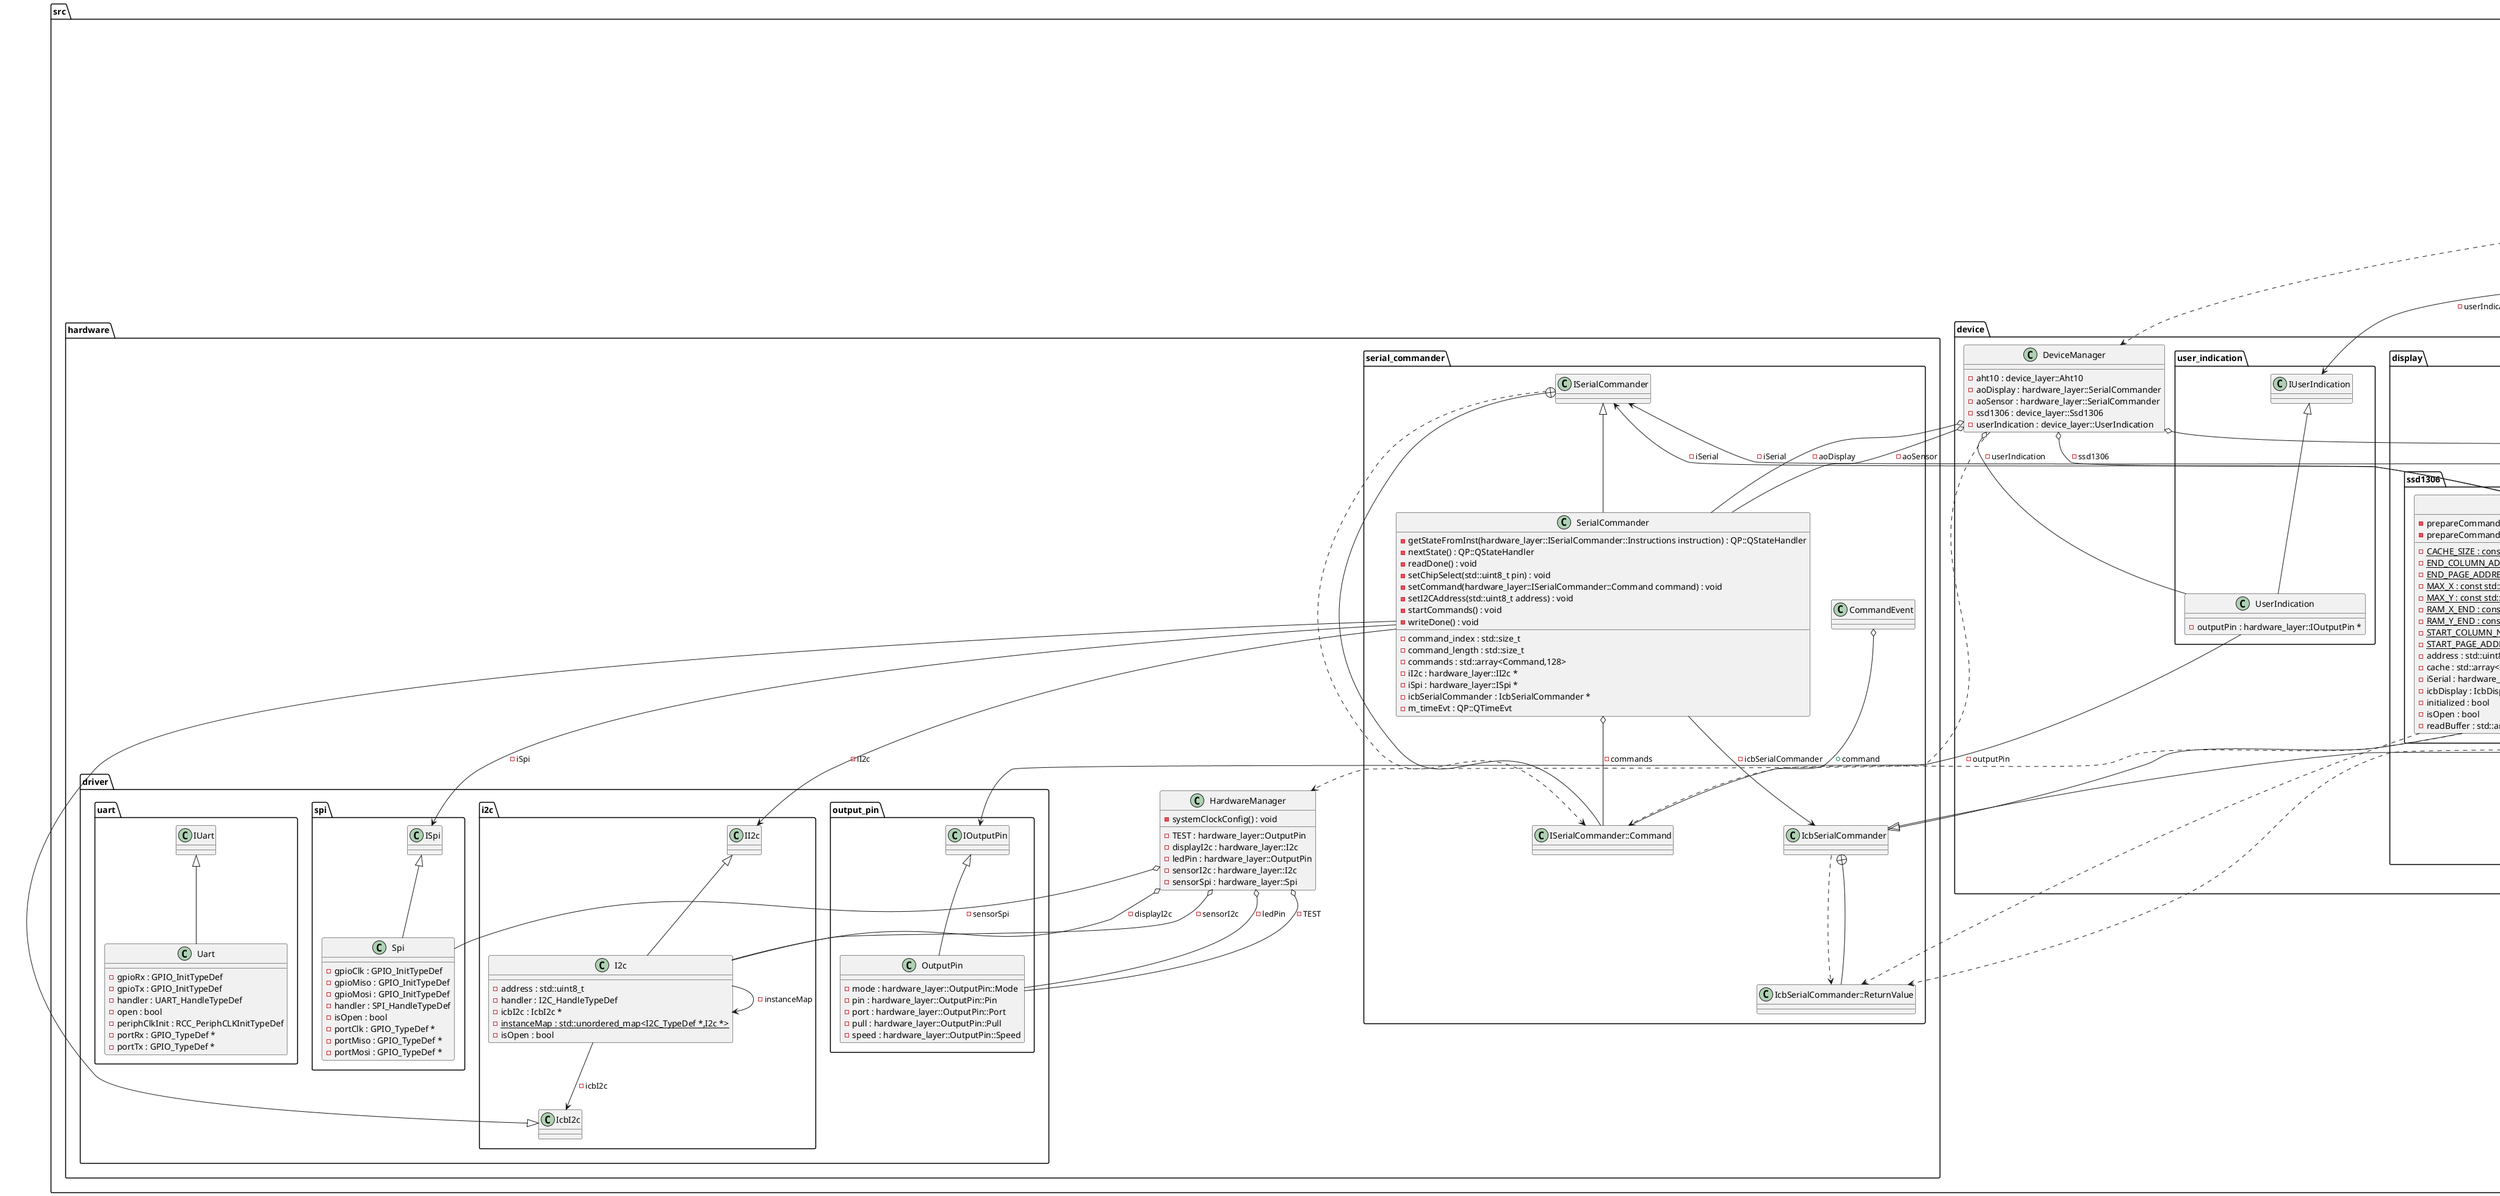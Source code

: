 @startuml
package [src] as C_0011100957978370531577 {
package [device] as C_0006694467202503346707 {
package [user_indication] as C_0007150561736413337987 {
class "IUserIndication" as C_0014917396999637096547
class C_0014917396999637096547 {
__
}
class "UserIndication" as C_0011878340680608868563
class C_0011878340680608868563 {
__
-outputPin : hardware_layer::IOutputPin *
}
}
package [sensors] as C_0008002442099408640964 {
class "ISensor" as C_0009346279371554902746
class C_0009346279371554902746 {
__
}
class "ISensor::SensorData" as C_0011239382349120831495
class C_0011239382349120831495 {
__
}
class "IcbSensor" as C_0005275836689281178162
class C_0005275836689281178162 {
__
}
package [aht10] as C_0000220586222809802987 {
class "Aht10" as C_0005532910924077348494
class C_0005532910924077348494 {
__
-activeInstruction : ISensor::Operation
-address : std::uint8_t
-commandContinuation : device_layer::Aht10::CommandContinuation
-humidity : device_layer::ISensor::SensorData
-iSerial : hardware_layer::ISerialCommander *
-icbSensor : IcbSensor *
-initialized : bool
-isOpen : bool
-temperature : device_layer::ISensor::SensorData
}
class "Aht10::CommandContinuation" as C_0017574253537192038882
class C_0017574253537192038882 {
__
}
}
}
package [display] as C_0015086275916328519314 {
class "IDisplay" as C_0001688748224213787617
class C_0001688748224213787617 {
__
}
class "IDisplay::Color" as C_0002629644745516036601
class C_0002629644745516036601 {
__
}
class "IcbDisplay" as C_0004794764142398018568
class C_0004794764142398018568 {
__
}
package [ssd1306] as C_0001164134272287276534 {
class "Ssd1306" as C_0009753622253334925123
class C_0009753622253334925123 {
-prepareCommand(hardware_layer::ISerialCommander::Command & serial_command, device_layer::Ssd1306::Command device_command, std::uint8_t device_command_manipulator, const std::initializer_list<std::uint8_t> & data) : void
-prepareCommand(hardware_layer::ISerialCommander::Command & serial_command, device_layer::Ssd1306::Command device_command, std::uint8_t device_command_manipulator) : void
__
{static} -CACHE_SIZE : const std::size_t
{static} -END_COLUMN_ADDRESS : const std::size_t
{static} -END_PAGE_ADDRESS : const std::size_t
{static} -MAX_X : const std::size_t
{static} -MAX_Y : const std::size_t
{static} -RAM_X_END : const std::size_t
{static} -RAM_Y_END : const std::size_t
{static} -START_COLUMN_NUMBER : const std::size_t
{static} -START_PAGE_ADDRESS : const std::size_t
-address : std::uint8_t
-cache : std::array<std::uint8_t,CACHE_SIZE + 1>
-iSerial : hardware_layer::ISerialCommander *
-icbDisplay : IcbDisplay *
-initialized : bool
-isOpen : bool
-readBuffer : std::array<std::uint8_t,6>
}
}
}
class "DeviceManager" as C_0013863018875624683104
class C_0013863018875624683104 {
__
-aht10 : device_layer::Aht10
-aoDisplay : hardware_layer::SerialCommander
-aoSensor : hardware_layer::SerialCommander
-ssd1306 : device_layer::Ssd1306
-userIndication : device_layer::UserIndication
}
}
package [application] as C_0007250404570915629403 {
package [blinky] as C_0003089195684290093452 {
class "Blinky" as C_0007883474967757026754
class C_0007883474967757026754 {
__
-m_timeEvt : QP::QTimeEvt
-userIndication : device_layer::IUserIndication *
}
}
package [gui] as C_0004102074582343719711 {
class "GuiLabel" as C_0013702176452719247331
class C_0013702176452719247331 {
__
}
class "IGui" as C_0013636042511666871916
class C_0013636042511666871916 {
__
}
class "Gui" as C_0000948712860644548974
class C_0000948712860644548974 {
-initDone() : void
-printDone() : void
{static} -staticFlushCallback(lv_disp_drv_t * disp_drv, const lv_area_t * area, lv_color_t * color_p) : void
__
-buf_1 : lv_color_t[8192]
-disp_buf : lv_disp_draw_buf_t
-iDisplay : device_layer::IDisplay *
-labelHumidity : lv_obj_t *
-labelTemperature : lv_obj_t *
-labelTitle : lv_obj_t *
-m_timeEvt : QP::QTimeEvt
}
}
package [sensor] as C_0016058708233006242418 {
class "SensorEvent" as C_0017221047164731324295
class C_0017221047164731324295 {
__
}
class "Sensor" as C_0015178894446977333668
class C_0015178894446977333668 {
-initDone() : void
-readDone() : void
__
-iGui : app::IGui *
-iSensor : device_layer::ISensor *
-m_timeEvt : QP::QTimeEvt
}
}
package [startup] as C_0013012395938187449945 {
class "Startup" as C_0008329927423251204232
class C_0008329927423251204232 {
__
}
}
class "ApplicationManager" as C_0013307138085226643557
class C_0013307138085226643557 {
__
-aoBlinky : app::Blinky
-aoGui : app::Gui
-aoSensor : app::Sensor
-aoStartup : app::Startup
}
}
package [hardware] as C_0018294288599492866740 {
package [driver] as C_0010413016684820122153 {
package [output_pin] as C_0007513421075199775033 {
class "IOutputPin" as C_0015574588586859921782
class C_0015574588586859921782 {
__
}
class "OutputPin" as C_0018190368568554910621
class C_0018190368568554910621 {
__
-mode : hardware_layer::OutputPin::Mode
-pin : hardware_layer::OutputPin::Pin
-port : hardware_layer::OutputPin::Port
-pull : hardware_layer::OutputPin::Pull
-speed : hardware_layer::OutputPin::Speed
}
}
package [spi] as C_0006872747968432227899 {
class "ISpi" as C_0016688720395534663797
class C_0016688720395534663797 {
__
}
class "Spi" as C_0011517053732404143824
class C_0011517053732404143824 {
__
-gpioClk : GPIO_InitTypeDef
-gpioMiso : GPIO_InitTypeDef
-gpioMosi : GPIO_InitTypeDef
-handler : SPI_HandleTypeDef
-isOpen : bool
-portClk : GPIO_TypeDef *
-portMiso : GPIO_TypeDef *
-portMosi : GPIO_TypeDef *
}
}
package [uart] as C_0005588286709872427853 {
class "IUart" as C_0004972765147661009650
class C_0004972765147661009650 {
__
}
class "Uart" as C_0014239512524853039198
class C_0014239512524853039198 {
__
-gpioRx : GPIO_InitTypeDef
-gpioTx : GPIO_InitTypeDef
-handler : UART_HandleTypeDef
-open : bool
-periphClkInit : RCC_PeriphCLKInitTypeDef
-portRx : GPIO_TypeDef *
-portTx : GPIO_TypeDef *
}
}
package [i2c] as C_0003514875363464416490 {
class "II2c" as C_0001955225274653391297
class C_0001955225274653391297 {
__
}
class "IcbI2c" as C_0001043120281719416176
class C_0001043120281719416176 {
__
}
class "I2c" as C_0000102306443127453571
class C_0000102306443127453571 {
__
-address : std::uint8_t
-handler : I2C_HandleTypeDef
-icbI2c : IcbI2c *
{static} -instanceMap : std::unordered_map<I2C_TypeDef *,I2c *>
-isOpen : bool
}
}
}
class "HardwareManager" as C_0013820397576961944853
class C_0013820397576961944853 {
-systemClockConfig() : void
__
-TEST : hardware_layer::OutputPin
-displayI2c : hardware_layer::I2c
-ledPin : hardware_layer::OutputPin
-sensorI2c : hardware_layer::I2c
-sensorSpi : hardware_layer::Spi
}
package [serial_commander] as C_0016115113449937623462 {
class "ISerialCommander" as C_0012909992160874174612
class C_0012909992160874174612 {
__
}
class "ISerialCommander::Command" as C_0009582969386813537689
class C_0009582969386813537689 {
__
}
class "IcbSerialCommander" as C_0006717726296434081648
class C_0006717726296434081648 {
__
}
class "IcbSerialCommander::ReturnValue" as C_0017247723677403813919
class C_0017247723677403813919 {
__
}
class "CommandEvent" as C_0012389330116771108594
class C_0012389330116771108594 {
__
}
class "SerialCommander" as C_0012458789690594031884
class C_0012458789690594031884 {
-getStateFromInst(hardware_layer::ISerialCommander::Instructions instruction) : QP::QStateHandler
-nextState() : QP::QStateHandler
-readDone() : void
-setChipSelect(std::uint8_t pin) : void
-setCommand(hardware_layer::ISerialCommander::Command command) : void
-setI2CAddress(std::uint8_t address) : void
-startCommands() : void
-writeDone() : void
__
-command_index : std::size_t
-command_length : std::size_t
-commands : std::array<Command,128>
-iI2c : hardware_layer::II2c *
-iSpi : hardware_layer::ISpi *
-icbSerialCommander : IcbSerialCommander *
-m_timeEvt : QP::QTimeEvt
}
}
}
}
C_0011878340680608868563 --> C_0015574588586859921782 : -outputPin
C_0014917396999637096547 <|-- C_0011878340680608868563
C_0009346279371554902746 ..> C_0011239382349120831495
C_0011239382349120831495 --+ C_0009346279371554902746
C_0005532910924077348494 ..> C_0017247723677403813919
C_0005532910924077348494 --> C_0012909992160874174612 : -iSerial
C_0005532910924077348494 --> C_0005275836689281178162 : -icbSensor
C_0005532910924077348494 o-- C_0011239382349120831495 : -humidity
C_0005532910924077348494 o-- C_0011239382349120831495 : -temperature
C_0005532910924077348494 o-- C_0017574253537192038882 : -commandContinuation
C_0009346279371554902746 <|-- C_0005532910924077348494
C_0006717726296434081648 <|-- C_0005532910924077348494
C_0017574253537192038882 --+ C_0005532910924077348494
C_0001688748224213787617 ..> C_0002629644745516036601
C_0002629644745516036601 --+ C_0001688748224213787617
C_0009753622253334925123 ..> C_0017247723677403813919
C_0009753622253334925123 ..> C_0002629644745516036601
C_0009753622253334925123 ..> C_0009582969386813537689
C_0009753622253334925123 --> C_0004794764142398018568 : -icbDisplay
C_0009753622253334925123 --> C_0012909992160874174612 : -iSerial
C_0001688748224213787617 <|-- C_0009753622253334925123
C_0006717726296434081648 <|-- C_0009753622253334925123
C_0013863018875624683104 ..> C_0013820397576961944853
C_0013863018875624683104 o-- C_0011878340680608868563 : -userIndication
C_0013863018875624683104 o-- C_0012458789690594031884 : -aoSensor
C_0013863018875624683104 o-- C_0012458789690594031884 : -aoDisplay
C_0013863018875624683104 o-- C_0005532910924077348494 : -aht10
C_0013863018875624683104 o-- C_0009753622253334925123 : -ssd1306
C_0007883474967757026754 --> C_0014917396999637096547 : -userIndication
C_0000948712860644548974 --> C_0001688748224213787617 : -iDisplay
C_0004794764142398018568 <|-- C_0000948712860644548974
C_0013636042511666871916 <|-- C_0000948712860644548974
C_0017221047164731324295 o-- C_0011239382349120831495 : +data
C_0015178894446977333668 --> C_0009346279371554902746 : -iSensor
C_0015178894446977333668 --> C_0013636042511666871916 : -iGui
C_0005275836689281178162 <|-- C_0015178894446977333668
C_0013307138085226643557 ..> C_0013863018875624683104
C_0013307138085226643557 o-- C_0007883474967757026754 : -aoBlinky
C_0013307138085226643557 o-- C_0015178894446977333668 : -aoSensor
C_0013307138085226643557 o-- C_0008329927423251204232 : -aoStartup
C_0013307138085226643557 o-- C_0000948712860644548974 : -aoGui
C_0015574588586859921782 <|-- C_0018190368568554910621
C_0016688720395534663797 <|-- C_0011517053732404143824
C_0004972765147661009650 <|-- C_0014239512524853039198
C_0000102306443127453571 --> C_0001043120281719416176 : -icbI2c
C_0000102306443127453571 --> C_0000102306443127453571 : -instanceMap
C_0001955225274653391297 <|-- C_0000102306443127453571
C_0013820397576961944853 o-- C_0018190368568554910621 : -ledPin
C_0013820397576961944853 o-- C_0018190368568554910621 : -TEST
C_0013820397576961944853 o-- C_0011517053732404143824 : -sensorSpi
C_0013820397576961944853 o-- C_0000102306443127453571 : -sensorI2c
C_0013820397576961944853 o-- C_0000102306443127453571 : -displayI2c
C_0012909992160874174612 ..> C_0009582969386813537689
C_0009582969386813537689 --+ C_0012909992160874174612
C_0006717726296434081648 ..> C_0017247723677403813919
C_0017247723677403813919 --+ C_0006717726296434081648
C_0012389330116771108594 o-- C_0009582969386813537689 : +command
C_0012458789690594031884 --> C_0006717726296434081648 : -icbSerialCommander
C_0012458789690594031884 --> C_0001955225274653391297 : -iI2c
C_0012458789690594031884 --> C_0016688720395534663797 : -iSpi
C_0012458789690594031884 o-- C_0009582969386813537689 : -commands
C_0012909992160874174612 <|-- C_0012458789690594031884
C_0001043120281719416176 <|-- C_0012458789690594031884

'Generated with clang-uml, version 0.6.0
'LLVM version Ubuntu clang version 15.0.7
@enduml
